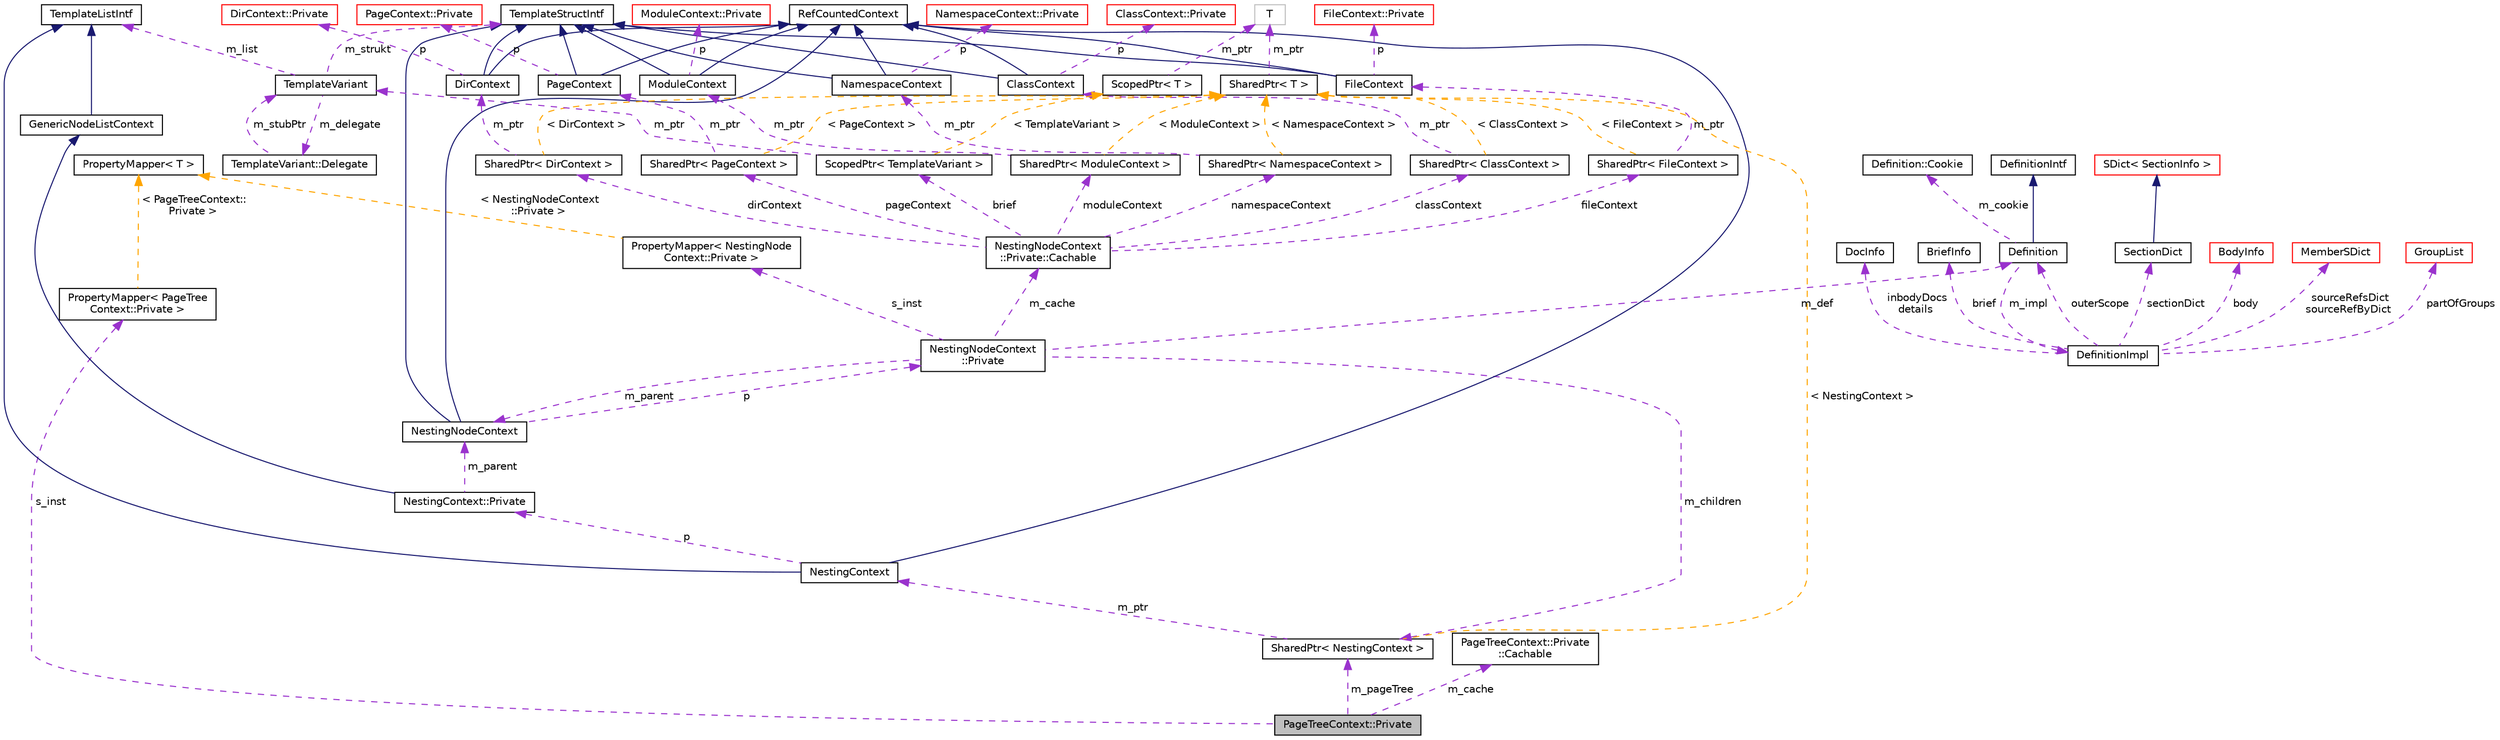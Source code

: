 digraph "PageTreeContext::Private"
{
 // INTERACTIVE_SVG=YES
  edge [fontname="Helvetica",fontsize="10",labelfontname="Helvetica",labelfontsize="10"];
  node [fontname="Helvetica",fontsize="10",shape=record];
  Node1 [label="PageTreeContext::Private",height=0.2,width=0.4,color="black", fillcolor="grey75", style="filled", fontcolor="black"];
  Node2 -> Node1 [dir="back",color="darkorchid3",fontsize="10",style="dashed",label=" s_inst" ,fontname="Helvetica"];
  Node2 [label="PropertyMapper\< PageTree\lContext::Private \>",height=0.2,width=0.4,color="black", fillcolor="white", style="filled",URL="$d1/d80/class_property_mapper.html"];
  Node3 -> Node2 [dir="back",color="orange",fontsize="10",style="dashed",label=" \< PageTreeContext::\lPrivate \>" ,fontname="Helvetica"];
  Node3 [label="PropertyMapper\< T \>",height=0.2,width=0.4,color="black", fillcolor="white", style="filled",URL="$d1/d80/class_property_mapper.html",tooltip="Helper class to map a property name to a handler member function. "];
  Node4 -> Node1 [dir="back",color="darkorchid3",fontsize="10",style="dashed",label=" m_pageTree" ,fontname="Helvetica"];
  Node4 [label="SharedPtr\< NestingContext \>",height=0.2,width=0.4,color="black", fillcolor="white", style="filled",URL="$df/d12/class_shared_ptr.html"];
  Node5 -> Node4 [dir="back",color="darkorchid3",fontsize="10",style="dashed",label=" m_ptr" ,fontname="Helvetica"];
  Node5 [label="NestingContext",height=0.2,width=0.4,color="black", fillcolor="white", style="filled",URL="$db/d7e/class_nesting_context.html"];
  Node6 -> Node5 [dir="back",color="midnightblue",fontsize="10",style="solid",fontname="Helvetica"];
  Node6 [label="RefCountedContext",height=0.2,width=0.4,color="black", fillcolor="white", style="filled",URL="$d8/d96/class_ref_counted_context.html",tooltip="Helper class to support reference counting. "];
  Node7 -> Node5 [dir="back",color="midnightblue",fontsize="10",style="solid",fontname="Helvetica"];
  Node7 [label="TemplateListIntf",height=0.2,width=0.4,color="black", fillcolor="white", style="filled",URL="$d6/d88/class_template_list_intf.html",tooltip="Abstract read-only interface for a context value of type list. "];
  Node8 -> Node5 [dir="back",color="darkorchid3",fontsize="10",style="dashed",label=" p" ,fontname="Helvetica"];
  Node8 [label="NestingContext::Private",height=0.2,width=0.4,color="black", fillcolor="white", style="filled",URL="$d7/db8/class_nesting_context_1_1_private.html"];
  Node9 -> Node8 [dir="back",color="midnightblue",fontsize="10",style="solid",fontname="Helvetica"];
  Node9 [label="GenericNodeListContext",height=0.2,width=0.4,color="black", fillcolor="white", style="filled",URL="$d6/dcb/class_generic_node_list_context.html",tooltip="standard template list implementation "];
  Node7 -> Node9 [dir="back",color="midnightblue",fontsize="10",style="solid",fontname="Helvetica"];
  Node10 -> Node8 [dir="back",color="darkorchid3",fontsize="10",style="dashed",label=" m_parent" ,fontname="Helvetica"];
  Node10 [label="NestingNodeContext",height=0.2,width=0.4,color="black", fillcolor="white", style="filled",URL="$db/dc9/class_nesting_node_context.html"];
  Node6 -> Node10 [dir="back",color="midnightblue",fontsize="10",style="solid",fontname="Helvetica"];
  Node11 -> Node10 [dir="back",color="midnightblue",fontsize="10",style="solid",fontname="Helvetica"];
  Node11 [label="TemplateStructIntf",height=0.2,width=0.4,color="black", fillcolor="white", style="filled",URL="$d9/de8/class_template_struct_intf.html",tooltip="Abstract interface for a context value of type struct. "];
  Node12 -> Node10 [dir="back",color="darkorchid3",fontsize="10",style="dashed",label=" p" ,fontname="Helvetica"];
  Node12 [label="NestingNodeContext\l::Private",height=0.2,width=0.4,color="black", fillcolor="white", style="filled",URL="$d1/d4b/class_nesting_node_context_1_1_private.html"];
  Node13 -> Node12 [dir="back",color="darkorchid3",fontsize="10",style="dashed",label=" s_inst" ,fontname="Helvetica"];
  Node13 [label="PropertyMapper\< NestingNode\lContext::Private \>",height=0.2,width=0.4,color="black", fillcolor="white", style="filled",URL="$d1/d80/class_property_mapper.html"];
  Node3 -> Node13 [dir="back",color="orange",fontsize="10",style="dashed",label=" \< NestingNodeContext\l::Private \>" ,fontname="Helvetica"];
  Node14 -> Node12 [dir="back",color="darkorchid3",fontsize="10",style="dashed",label=" m_cache" ,fontname="Helvetica"];
  Node14 [label="NestingNodeContext\l::Private::Cachable",height=0.2,width=0.4,color="black", fillcolor="white", style="filled",URL="$da/d7c/struct_nesting_node_context_1_1_private_1_1_cachable.html"];
  Node15 -> Node14 [dir="back",color="darkorchid3",fontsize="10",style="dashed",label=" classContext" ,fontname="Helvetica"];
  Node15 [label="SharedPtr\< ClassContext \>",height=0.2,width=0.4,color="black", fillcolor="white", style="filled",URL="$df/d12/class_shared_ptr.html"];
  Node16 -> Node15 [dir="back",color="darkorchid3",fontsize="10",style="dashed",label=" m_ptr" ,fontname="Helvetica"];
  Node16 [label="ClassContext",height=0.2,width=0.4,color="black", fillcolor="white", style="filled",URL="$dc/d38/class_class_context.html"];
  Node6 -> Node16 [dir="back",color="midnightblue",fontsize="10",style="solid",fontname="Helvetica"];
  Node11 -> Node16 [dir="back",color="midnightblue",fontsize="10",style="solid",fontname="Helvetica"];
  Node17 -> Node16 [dir="back",color="darkorchid3",fontsize="10",style="dashed",label=" p" ,fontname="Helvetica"];
  Node17 [label="ClassContext::Private",height=0.2,width=0.4,color="red", fillcolor="white", style="filled",URL="$d5/d54/class_class_context_1_1_private.html"];
  Node101 -> Node15 [dir="back",color="orange",fontsize="10",style="dashed",label=" \< ClassContext \>" ,fontname="Helvetica"];
  Node101 [label="SharedPtr\< T \>",height=0.2,width=0.4,color="black", fillcolor="white", style="filled",URL="$df/d12/class_shared_ptr.html",tooltip="Reference counting smart pointer. "];
  Node102 -> Node101 [dir="back",color="darkorchid3",fontsize="10",style="dashed",label=" m_ptr" ,fontname="Helvetica"];
  Node102 [label="T",height=0.2,width=0.4,color="grey75", fillcolor="white", style="filled"];
  Node103 -> Node14 [dir="back",color="darkorchid3",fontsize="10",style="dashed",label=" fileContext" ,fontname="Helvetica"];
  Node103 [label="SharedPtr\< FileContext \>",height=0.2,width=0.4,color="black", fillcolor="white", style="filled",URL="$df/d12/class_shared_ptr.html"];
  Node104 -> Node103 [dir="back",color="darkorchid3",fontsize="10",style="dashed",label=" m_ptr" ,fontname="Helvetica"];
  Node104 [label="FileContext",height=0.2,width=0.4,color="black", fillcolor="white", style="filled",URL="$d3/db7/class_file_context.html"];
  Node6 -> Node104 [dir="back",color="midnightblue",fontsize="10",style="solid",fontname="Helvetica"];
  Node11 -> Node104 [dir="back",color="midnightblue",fontsize="10",style="solid",fontname="Helvetica"];
  Node105 -> Node104 [dir="back",color="darkorchid3",fontsize="10",style="dashed",label=" p" ,fontname="Helvetica"];
  Node105 [label="FileContext::Private",height=0.2,width=0.4,color="red", fillcolor="white", style="filled",URL="$d4/d72/class_file_context_1_1_private.html"];
  Node101 -> Node103 [dir="back",color="orange",fontsize="10",style="dashed",label=" \< FileContext \>" ,fontname="Helvetica"];
  Node108 -> Node14 [dir="back",color="darkorchid3",fontsize="10",style="dashed",label=" pageContext" ,fontname="Helvetica"];
  Node108 [label="SharedPtr\< PageContext \>",height=0.2,width=0.4,color="black", fillcolor="white", style="filled",URL="$df/d12/class_shared_ptr.html"];
  Node109 -> Node108 [dir="back",color="darkorchid3",fontsize="10",style="dashed",label=" m_ptr" ,fontname="Helvetica"];
  Node109 [label="PageContext",height=0.2,width=0.4,color="black", fillcolor="white", style="filled",URL="$db/dc8/class_page_context.html"];
  Node6 -> Node109 [dir="back",color="midnightblue",fontsize="10",style="solid",fontname="Helvetica"];
  Node11 -> Node109 [dir="back",color="midnightblue",fontsize="10",style="solid",fontname="Helvetica"];
  Node110 -> Node109 [dir="back",color="darkorchid3",fontsize="10",style="dashed",label=" p" ,fontname="Helvetica"];
  Node110 [label="PageContext::Private",height=0.2,width=0.4,color="red", fillcolor="white", style="filled",URL="$d3/d45/class_page_context_1_1_private.html"];
  Node101 -> Node108 [dir="back",color="orange",fontsize="10",style="dashed",label=" \< PageContext \>" ,fontname="Helvetica"];
  Node114 -> Node14 [dir="back",color="darkorchid3",fontsize="10",style="dashed",label=" brief" ,fontname="Helvetica"];
  Node114 [label="ScopedPtr\< TemplateVariant \>",height=0.2,width=0.4,color="black", fillcolor="white", style="filled",URL="$dd/d9b/class_scoped_ptr.html"];
  Node115 -> Node114 [dir="back",color="darkorchid3",fontsize="10",style="dashed",label=" m_ptr" ,fontname="Helvetica"];
  Node115 [label="TemplateVariant",height=0.2,width=0.4,color="black", fillcolor="white", style="filled",URL="$d1/dba/class_template_variant.html",tooltip="Variant type which can hold one value of a fixed set of types. "];
  Node7 -> Node115 [dir="back",color="darkorchid3",fontsize="10",style="dashed",label=" m_list" ,fontname="Helvetica"];
  Node11 -> Node115 [dir="back",color="darkorchid3",fontsize="10",style="dashed",label=" m_strukt" ,fontname="Helvetica"];
  Node116 -> Node115 [dir="back",color="darkorchid3",fontsize="10",style="dashed",label=" m_delegate" ,fontname="Helvetica"];
  Node116 [label="TemplateVariant::Delegate",height=0.2,width=0.4,color="black", fillcolor="white", style="filled",URL="$d7/d1d/class_template_variant_1_1_delegate.html",tooltip="Helper class to create a delegate that can store a function/method call. "];
  Node115 -> Node116 [dir="back",color="darkorchid3",fontsize="10",style="dashed",label=" m_stubPtr" ,fontname="Helvetica"];
  Node117 -> Node114 [dir="back",color="orange",fontsize="10",style="dashed",label=" \< TemplateVariant \>" ,fontname="Helvetica"];
  Node117 [label="ScopedPtr\< T \>",height=0.2,width=0.4,color="black", fillcolor="white", style="filled",URL="$dd/d9b/class_scoped_ptr.html",tooltip="Scoped smart pointer. "];
  Node102 -> Node117 [dir="back",color="darkorchid3",fontsize="10",style="dashed",label=" m_ptr" ,fontname="Helvetica"];
  Node118 -> Node14 [dir="back",color="darkorchid3",fontsize="10",style="dashed",label=" moduleContext" ,fontname="Helvetica"];
  Node118 [label="SharedPtr\< ModuleContext \>",height=0.2,width=0.4,color="black", fillcolor="white", style="filled",URL="$df/d12/class_shared_ptr.html"];
  Node119 -> Node118 [dir="back",color="darkorchid3",fontsize="10",style="dashed",label=" m_ptr" ,fontname="Helvetica"];
  Node119 [label="ModuleContext",height=0.2,width=0.4,color="black", fillcolor="white", style="filled",URL="$d2/d73/class_module_context.html"];
  Node6 -> Node119 [dir="back",color="midnightblue",fontsize="10",style="solid",fontname="Helvetica"];
  Node11 -> Node119 [dir="back",color="midnightblue",fontsize="10",style="solid",fontname="Helvetica"];
  Node120 -> Node119 [dir="back",color="darkorchid3",fontsize="10",style="dashed",label=" p" ,fontname="Helvetica"];
  Node120 [label="ModuleContext::Private",height=0.2,width=0.4,color="red", fillcolor="white", style="filled",URL="$df/d2a/class_module_context_1_1_private.html"];
  Node101 -> Node118 [dir="back",color="orange",fontsize="10",style="dashed",label=" \< ModuleContext \>" ,fontname="Helvetica"];
  Node123 -> Node14 [dir="back",color="darkorchid3",fontsize="10",style="dashed",label=" dirContext" ,fontname="Helvetica"];
  Node123 [label="SharedPtr\< DirContext \>",height=0.2,width=0.4,color="black", fillcolor="white", style="filled",URL="$df/d12/class_shared_ptr.html"];
  Node124 -> Node123 [dir="back",color="darkorchid3",fontsize="10",style="dashed",label=" m_ptr" ,fontname="Helvetica"];
  Node124 [label="DirContext",height=0.2,width=0.4,color="black", fillcolor="white", style="filled",URL="$d5/dca/class_dir_context.html"];
  Node6 -> Node124 [dir="back",color="midnightblue",fontsize="10",style="solid",fontname="Helvetica"];
  Node11 -> Node124 [dir="back",color="midnightblue",fontsize="10",style="solid",fontname="Helvetica"];
  Node125 -> Node124 [dir="back",color="darkorchid3",fontsize="10",style="dashed",label=" p" ,fontname="Helvetica"];
  Node125 [label="DirContext::Private",height=0.2,width=0.4,color="red", fillcolor="white", style="filled",URL="$dc/db1/class_dir_context_1_1_private.html"];
  Node101 -> Node123 [dir="back",color="orange",fontsize="10",style="dashed",label=" \< DirContext \>" ,fontname="Helvetica"];
  Node128 -> Node14 [dir="back",color="darkorchid3",fontsize="10",style="dashed",label=" namespaceContext" ,fontname="Helvetica"];
  Node128 [label="SharedPtr\< NamespaceContext \>",height=0.2,width=0.4,color="black", fillcolor="white", style="filled",URL="$df/d12/class_shared_ptr.html"];
  Node129 -> Node128 [dir="back",color="darkorchid3",fontsize="10",style="dashed",label=" m_ptr" ,fontname="Helvetica"];
  Node129 [label="NamespaceContext",height=0.2,width=0.4,color="black", fillcolor="white", style="filled",URL="$de/d00/class_namespace_context.html"];
  Node6 -> Node129 [dir="back",color="midnightblue",fontsize="10",style="solid",fontname="Helvetica"];
  Node11 -> Node129 [dir="back",color="midnightblue",fontsize="10",style="solid",fontname="Helvetica"];
  Node130 -> Node129 [dir="back",color="darkorchid3",fontsize="10",style="dashed",label=" p" ,fontname="Helvetica"];
  Node130 [label="NamespaceContext::Private",height=0.2,width=0.4,color="red", fillcolor="white", style="filled",URL="$d8/dcf/class_namespace_context_1_1_private.html"];
  Node101 -> Node128 [dir="back",color="orange",fontsize="10",style="dashed",label=" \< NamespaceContext \>" ,fontname="Helvetica"];
  Node10 -> Node12 [dir="back",color="darkorchid3",fontsize="10",style="dashed",label=" m_parent" ,fontname="Helvetica"];
  Node19 -> Node12 [dir="back",color="darkorchid3",fontsize="10",style="dashed",label=" m_def" ,fontname="Helvetica"];
  Node19 [label="Definition",height=0.2,width=0.4,color="black", fillcolor="white", style="filled",URL="$d5/dcc/class_definition.html",tooltip="The common base class of all entity definitions found in the sources. "];
  Node20 -> Node19 [dir="back",color="midnightblue",fontsize="10",style="solid",fontname="Helvetica"];
  Node20 [label="DefinitionIntf",height=0.2,width=0.4,color="black", fillcolor="white", style="filled",URL="$d9/d4a/class_definition_intf.html",tooltip="Abstract interface for a Definition or DefinitionList. "];
  Node21 -> Node19 [dir="back",color="darkorchid3",fontsize="10",style="dashed",label=" m_cookie" ,fontname="Helvetica"];
  Node21 [label="Definition::Cookie",height=0.2,width=0.4,color="black", fillcolor="white", style="filled",URL="$d1/d2f/struct_definition_1_1_cookie.html"];
  Node22 -> Node19 [dir="back",color="darkorchid3",fontsize="10",style="dashed",label=" m_impl" ,fontname="Helvetica"];
  Node22 [label="DefinitionImpl",height=0.2,width=0.4,color="black", fillcolor="white", style="filled",URL="$d3/ddf/class_definition_impl.html",tooltip="Private data associated with a Symbol Definition object. "];
  Node23 -> Node22 [dir="back",color="darkorchid3",fontsize="10",style="dashed",label=" sectionDict" ,fontname="Helvetica"];
  Node23 [label="SectionDict",height=0.2,width=0.4,color="black", fillcolor="white", style="filled",URL="$de/d9a/class_section_dict.html",tooltip="Unsorted dictionary of SectionInfo objects. "];
  Node24 -> Node23 [dir="back",color="midnightblue",fontsize="10",style="solid",fontname="Helvetica"];
  Node24 [label="SDict\< SectionInfo \>",height=0.2,width=0.4,color="red", fillcolor="white", style="filled",URL="$d1/d50/class_s_dict.html"];
  Node30 -> Node22 [dir="back",color="darkorchid3",fontsize="10",style="dashed",label=" body" ,fontname="Helvetica"];
  Node30 [label="BodyInfo",height=0.2,width=0.4,color="red", fillcolor="white", style="filled",URL="$db/dab/struct_body_info.html",tooltip="Data associated with description found in the body. "];
  Node54 -> Node22 [dir="back",color="darkorchid3",fontsize="10",style="dashed",label=" sourceRefsDict\nsourceRefByDict" ,fontname="Helvetica"];
  Node54 [label="MemberSDict",height=0.2,width=0.4,color="red", fillcolor="white", style="filled",URL="$d6/dd6/class_member_s_dict.html",tooltip="A sorted dictionary of MemberDef objects. "];
  Node58 -> Node22 [dir="back",color="darkorchid3",fontsize="10",style="dashed",label=" partOfGroups" ,fontname="Helvetica"];
  Node58 [label="GroupList",height=0.2,width=0.4,color="red", fillcolor="white", style="filled",URL="$d3/d3b/class_group_list.html",tooltip="A list of GroupDef objects. "];
  Node60 -> Node22 [dir="back",color="darkorchid3",fontsize="10",style="dashed",label=" inbodyDocs\ndetails" ,fontname="Helvetica"];
  Node60 [label="DocInfo",height=0.2,width=0.4,color="black", fillcolor="white", style="filled",URL="$d7/dd5/struct_doc_info.html",tooltip="Data associated with a detailed description. "];
  Node61 -> Node22 [dir="back",color="darkorchid3",fontsize="10",style="dashed",label=" brief" ,fontname="Helvetica"];
  Node61 [label="BriefInfo",height=0.2,width=0.4,color="black", fillcolor="white", style="filled",URL="$d0/da7/struct_brief_info.html",tooltip="Data associated with a brief description. "];
  Node19 -> Node22 [dir="back",color="darkorchid3",fontsize="10",style="dashed",label=" outerScope" ,fontname="Helvetica"];
  Node4 -> Node12 [dir="back",color="darkorchid3",fontsize="10",style="dashed",label=" m_children" ,fontname="Helvetica"];
  Node101 -> Node4 [dir="back",color="orange",fontsize="10",style="dashed",label=" \< NestingContext \>" ,fontname="Helvetica"];
  Node133 -> Node1 [dir="back",color="darkorchid3",fontsize="10",style="dashed",label=" m_cache" ,fontname="Helvetica"];
  Node133 [label="PageTreeContext::Private\l::Cachable",height=0.2,width=0.4,color="black", fillcolor="white", style="filled",URL="$d4/d79/struct_page_tree_context_1_1_private_1_1_cachable.html"];
}
